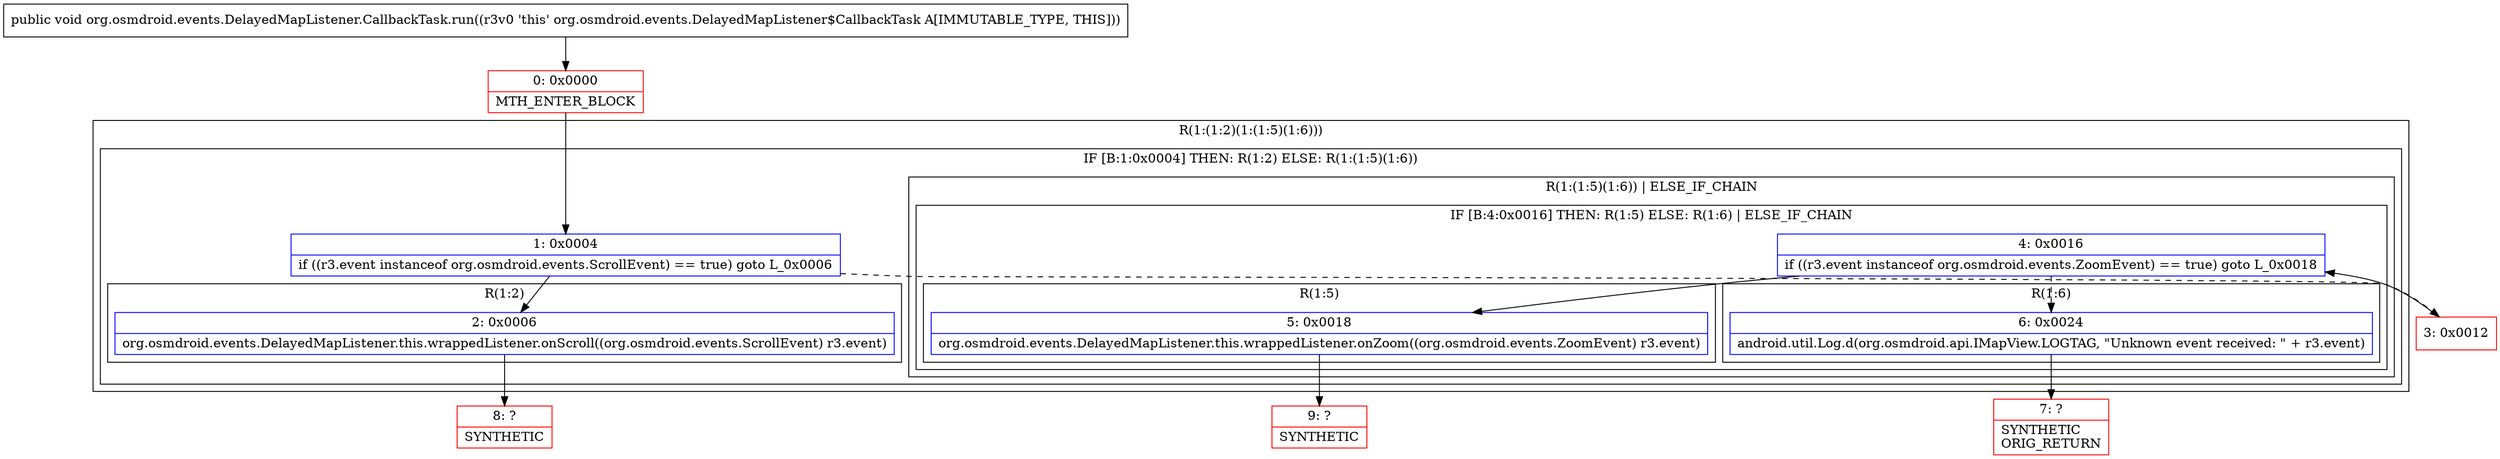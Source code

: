 digraph "CFG fororg.osmdroid.events.DelayedMapListener.CallbackTask.run()V" {
subgraph cluster_Region_687862326 {
label = "R(1:(1:2)(1:(1:5)(1:6)))";
node [shape=record,color=blue];
subgraph cluster_IfRegion_1891927265 {
label = "IF [B:1:0x0004] THEN: R(1:2) ELSE: R(1:(1:5)(1:6))";
node [shape=record,color=blue];
Node_1 [shape=record,label="{1\:\ 0x0004|if ((r3.event instanceof org.osmdroid.events.ScrollEvent) == true) goto L_0x0006\l}"];
subgraph cluster_Region_1241445713 {
label = "R(1:2)";
node [shape=record,color=blue];
Node_2 [shape=record,label="{2\:\ 0x0006|org.osmdroid.events.DelayedMapListener.this.wrappedListener.onScroll((org.osmdroid.events.ScrollEvent) r3.event)\l}"];
}
subgraph cluster_Region_1950180725 {
label = "R(1:(1:5)(1:6)) | ELSE_IF_CHAIN\l";
node [shape=record,color=blue];
subgraph cluster_IfRegion_587483014 {
label = "IF [B:4:0x0016] THEN: R(1:5) ELSE: R(1:6) | ELSE_IF_CHAIN\l";
node [shape=record,color=blue];
Node_4 [shape=record,label="{4\:\ 0x0016|if ((r3.event instanceof org.osmdroid.events.ZoomEvent) == true) goto L_0x0018\l}"];
subgraph cluster_Region_2008231051 {
label = "R(1:5)";
node [shape=record,color=blue];
Node_5 [shape=record,label="{5\:\ 0x0018|org.osmdroid.events.DelayedMapListener.this.wrappedListener.onZoom((org.osmdroid.events.ZoomEvent) r3.event)\l}"];
}
subgraph cluster_Region_1238960977 {
label = "R(1:6)";
node [shape=record,color=blue];
Node_6 [shape=record,label="{6\:\ 0x0024|android.util.Log.d(org.osmdroid.api.IMapView.LOGTAG, \"Unknown event received: \" + r3.event)\l}"];
}
}
}
}
}
Node_0 [shape=record,color=red,label="{0\:\ 0x0000|MTH_ENTER_BLOCK\l}"];
Node_3 [shape=record,color=red,label="{3\:\ 0x0012}"];
Node_7 [shape=record,color=red,label="{7\:\ ?|SYNTHETIC\lORIG_RETURN\l}"];
Node_8 [shape=record,color=red,label="{8\:\ ?|SYNTHETIC\l}"];
Node_9 [shape=record,color=red,label="{9\:\ ?|SYNTHETIC\l}"];
MethodNode[shape=record,label="{public void org.osmdroid.events.DelayedMapListener.CallbackTask.run((r3v0 'this' org.osmdroid.events.DelayedMapListener$CallbackTask A[IMMUTABLE_TYPE, THIS])) }"];
MethodNode -> Node_0;
Node_1 -> Node_2;
Node_1 -> Node_3[style=dashed];
Node_2 -> Node_8;
Node_4 -> Node_5;
Node_4 -> Node_6[style=dashed];
Node_5 -> Node_9;
Node_6 -> Node_7;
Node_0 -> Node_1;
Node_3 -> Node_4;
}

